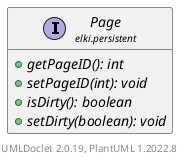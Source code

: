@startuml
    remove .*\.(Instance|Par|Parameterizer|Factory)$
    set namespaceSeparator none
    hide empty fields
    hide empty methods

    interface "<size:14>Page\n<size:10>elki.persistent" as elki.persistent.Page [[Page.html]] {
        {abstract} +getPageID(): int
        {abstract} +setPageID(int): void
        {abstract} +isDirty(): boolean
        {abstract} +setDirty(boolean): void
    }

    center footer UMLDoclet 2.0.19, PlantUML 1.2022.8
@enduml
